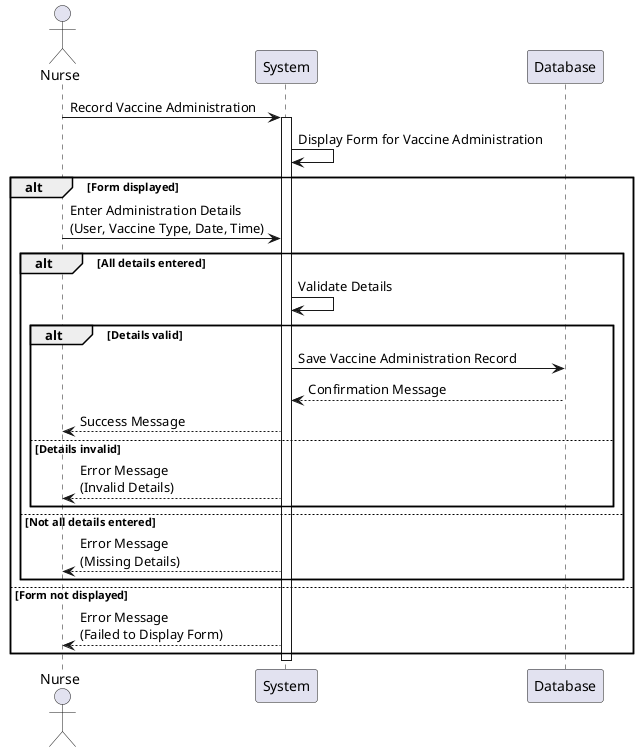 @startuml
actor Nurse

Nurse -> System: Record Vaccine Administration
activate System

System -> System: Display Form for Vaccine Administration
alt Form displayed
    Nurse -> System: Enter Administration Details\n(User, Vaccine Type, Date, Time)
    alt All details entered
        System -> System: Validate Details
        alt Details valid
            System -> Database: Save Vaccine Administration Record
            Database --> System: Confirmation Message
            System --> Nurse: Success Message
        else Details invalid
            System --> Nurse: Error Message\n(Invalid Details)
        end
    else Not all details entered
        System --> Nurse: Error Message\n(Missing Details)
    end
else Form not displayed
    System --> Nurse: Error Message\n(Failed to Display Form)
end

deactivate System
@enduml
